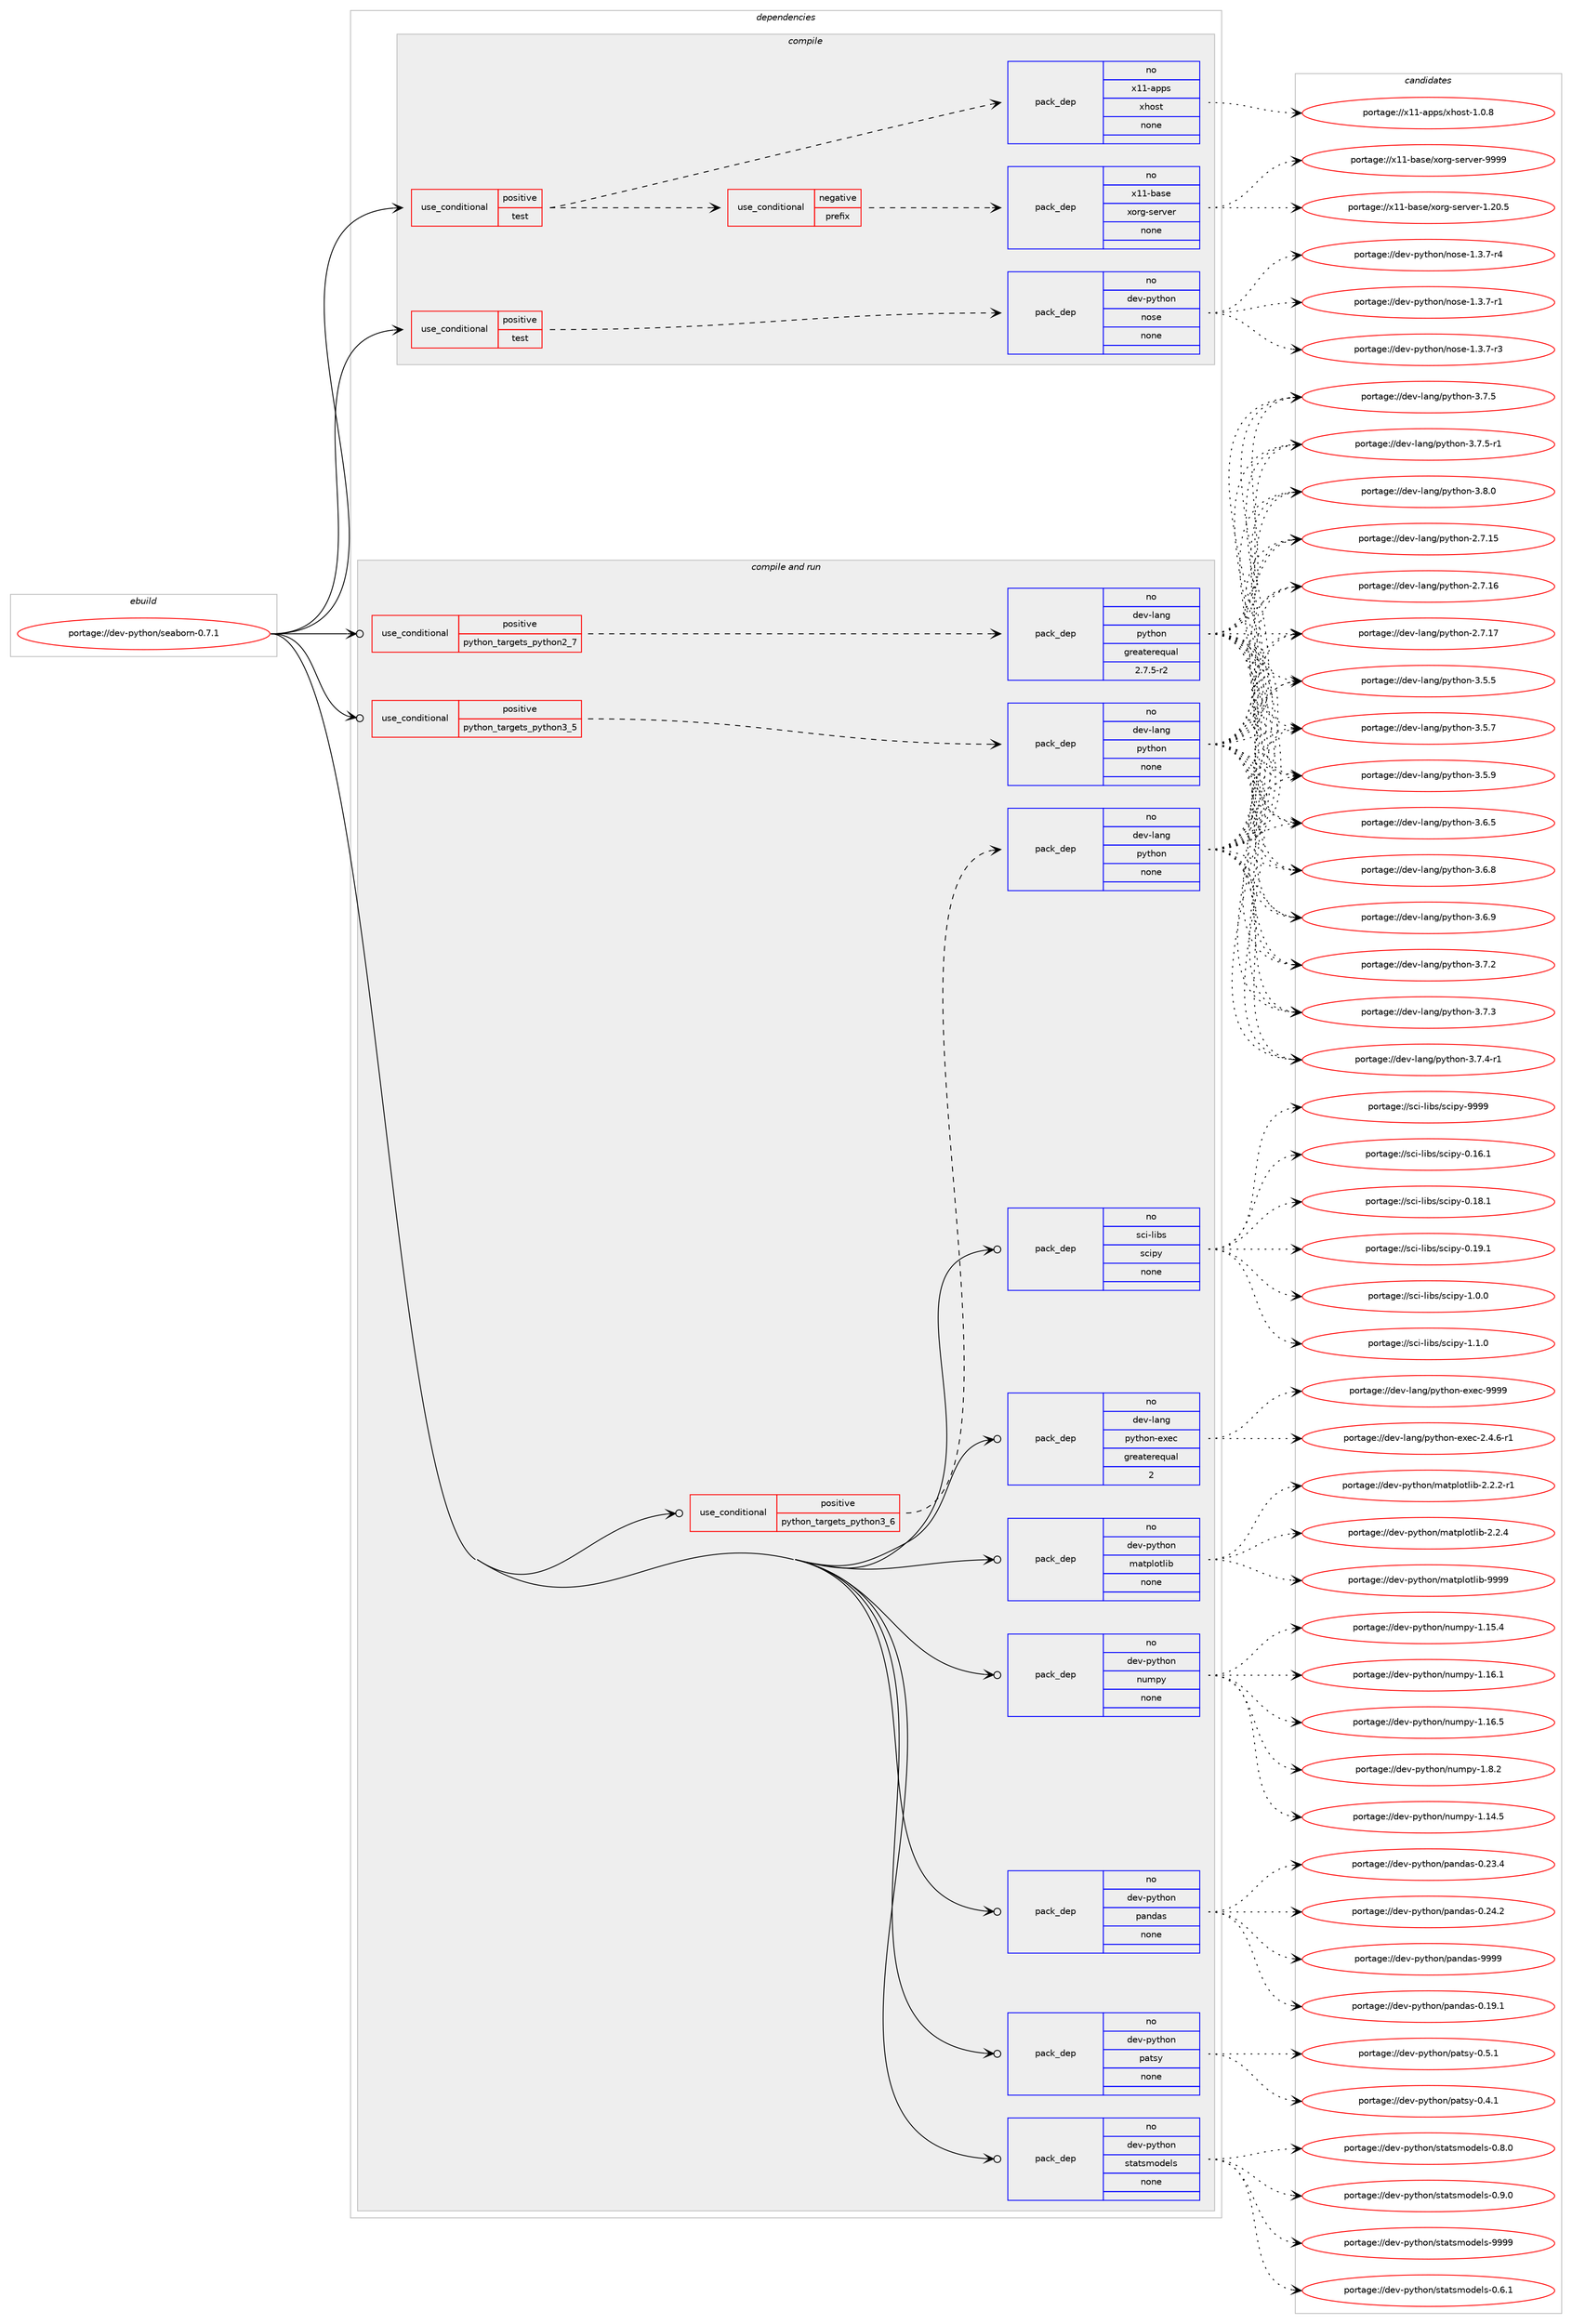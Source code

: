 digraph prolog {

# *************
# Graph options
# *************

newrank=true;
concentrate=true;
compound=true;
graph [rankdir=LR,fontname=Helvetica,fontsize=10,ranksep=1.5];#, ranksep=2.5, nodesep=0.2];
edge  [arrowhead=vee];
node  [fontname=Helvetica,fontsize=10];

# **********
# The ebuild
# **********

subgraph cluster_leftcol {
color=gray;
rank=same;
label=<<i>ebuild</i>>;
id [label="portage://dev-python/seaborn-0.7.1", color=red, width=4, href="../dev-python/seaborn-0.7.1.svg"];
}

# ****************
# The dependencies
# ****************

subgraph cluster_midcol {
color=gray;
label=<<i>dependencies</i>>;
subgraph cluster_compile {
fillcolor="#eeeeee";
style=filled;
label=<<i>compile</i>>;
subgraph cond38408 {
dependency171588 [label=<<TABLE BORDER="0" CELLBORDER="1" CELLSPACING="0" CELLPADDING="4"><TR><TD ROWSPAN="3" CELLPADDING="10">use_conditional</TD></TR><TR><TD>positive</TD></TR><TR><TD>test</TD></TR></TABLE>>, shape=none, color=red];
subgraph cond38409 {
dependency171589 [label=<<TABLE BORDER="0" CELLBORDER="1" CELLSPACING="0" CELLPADDING="4"><TR><TD ROWSPAN="3" CELLPADDING="10">use_conditional</TD></TR><TR><TD>negative</TD></TR><TR><TD>prefix</TD></TR></TABLE>>, shape=none, color=red];
subgraph pack129777 {
dependency171590 [label=<<TABLE BORDER="0" CELLBORDER="1" CELLSPACING="0" CELLPADDING="4" WIDTH="220"><TR><TD ROWSPAN="6" CELLPADDING="30">pack_dep</TD></TR><TR><TD WIDTH="110">no</TD></TR><TR><TD>x11-base</TD></TR><TR><TD>xorg-server</TD></TR><TR><TD>none</TD></TR><TR><TD></TD></TR></TABLE>>, shape=none, color=blue];
}
dependency171589:e -> dependency171590:w [weight=20,style="dashed",arrowhead="vee"];
}
dependency171588:e -> dependency171589:w [weight=20,style="dashed",arrowhead="vee"];
subgraph pack129778 {
dependency171591 [label=<<TABLE BORDER="0" CELLBORDER="1" CELLSPACING="0" CELLPADDING="4" WIDTH="220"><TR><TD ROWSPAN="6" CELLPADDING="30">pack_dep</TD></TR><TR><TD WIDTH="110">no</TD></TR><TR><TD>x11-apps</TD></TR><TR><TD>xhost</TD></TR><TR><TD>none</TD></TR><TR><TD></TD></TR></TABLE>>, shape=none, color=blue];
}
dependency171588:e -> dependency171591:w [weight=20,style="dashed",arrowhead="vee"];
}
id:e -> dependency171588:w [weight=20,style="solid",arrowhead="vee"];
subgraph cond38410 {
dependency171592 [label=<<TABLE BORDER="0" CELLBORDER="1" CELLSPACING="0" CELLPADDING="4"><TR><TD ROWSPAN="3" CELLPADDING="10">use_conditional</TD></TR><TR><TD>positive</TD></TR><TR><TD>test</TD></TR></TABLE>>, shape=none, color=red];
subgraph pack129779 {
dependency171593 [label=<<TABLE BORDER="0" CELLBORDER="1" CELLSPACING="0" CELLPADDING="4" WIDTH="220"><TR><TD ROWSPAN="6" CELLPADDING="30">pack_dep</TD></TR><TR><TD WIDTH="110">no</TD></TR><TR><TD>dev-python</TD></TR><TR><TD>nose</TD></TR><TR><TD>none</TD></TR><TR><TD></TD></TR></TABLE>>, shape=none, color=blue];
}
dependency171592:e -> dependency171593:w [weight=20,style="dashed",arrowhead="vee"];
}
id:e -> dependency171592:w [weight=20,style="solid",arrowhead="vee"];
}
subgraph cluster_compileandrun {
fillcolor="#eeeeee";
style=filled;
label=<<i>compile and run</i>>;
subgraph cond38411 {
dependency171594 [label=<<TABLE BORDER="0" CELLBORDER="1" CELLSPACING="0" CELLPADDING="4"><TR><TD ROWSPAN="3" CELLPADDING="10">use_conditional</TD></TR><TR><TD>positive</TD></TR><TR><TD>python_targets_python2_7</TD></TR></TABLE>>, shape=none, color=red];
subgraph pack129780 {
dependency171595 [label=<<TABLE BORDER="0" CELLBORDER="1" CELLSPACING="0" CELLPADDING="4" WIDTH="220"><TR><TD ROWSPAN="6" CELLPADDING="30">pack_dep</TD></TR><TR><TD WIDTH="110">no</TD></TR><TR><TD>dev-lang</TD></TR><TR><TD>python</TD></TR><TR><TD>greaterequal</TD></TR><TR><TD>2.7.5-r2</TD></TR></TABLE>>, shape=none, color=blue];
}
dependency171594:e -> dependency171595:w [weight=20,style="dashed",arrowhead="vee"];
}
id:e -> dependency171594:w [weight=20,style="solid",arrowhead="odotvee"];
subgraph cond38412 {
dependency171596 [label=<<TABLE BORDER="0" CELLBORDER="1" CELLSPACING="0" CELLPADDING="4"><TR><TD ROWSPAN="3" CELLPADDING="10">use_conditional</TD></TR><TR><TD>positive</TD></TR><TR><TD>python_targets_python3_5</TD></TR></TABLE>>, shape=none, color=red];
subgraph pack129781 {
dependency171597 [label=<<TABLE BORDER="0" CELLBORDER="1" CELLSPACING="0" CELLPADDING="4" WIDTH="220"><TR><TD ROWSPAN="6" CELLPADDING="30">pack_dep</TD></TR><TR><TD WIDTH="110">no</TD></TR><TR><TD>dev-lang</TD></TR><TR><TD>python</TD></TR><TR><TD>none</TD></TR><TR><TD></TD></TR></TABLE>>, shape=none, color=blue];
}
dependency171596:e -> dependency171597:w [weight=20,style="dashed",arrowhead="vee"];
}
id:e -> dependency171596:w [weight=20,style="solid",arrowhead="odotvee"];
subgraph cond38413 {
dependency171598 [label=<<TABLE BORDER="0" CELLBORDER="1" CELLSPACING="0" CELLPADDING="4"><TR><TD ROWSPAN="3" CELLPADDING="10">use_conditional</TD></TR><TR><TD>positive</TD></TR><TR><TD>python_targets_python3_6</TD></TR></TABLE>>, shape=none, color=red];
subgraph pack129782 {
dependency171599 [label=<<TABLE BORDER="0" CELLBORDER="1" CELLSPACING="0" CELLPADDING="4" WIDTH="220"><TR><TD ROWSPAN="6" CELLPADDING="30">pack_dep</TD></TR><TR><TD WIDTH="110">no</TD></TR><TR><TD>dev-lang</TD></TR><TR><TD>python</TD></TR><TR><TD>none</TD></TR><TR><TD></TD></TR></TABLE>>, shape=none, color=blue];
}
dependency171598:e -> dependency171599:w [weight=20,style="dashed",arrowhead="vee"];
}
id:e -> dependency171598:w [weight=20,style="solid",arrowhead="odotvee"];
subgraph pack129783 {
dependency171600 [label=<<TABLE BORDER="0" CELLBORDER="1" CELLSPACING="0" CELLPADDING="4" WIDTH="220"><TR><TD ROWSPAN="6" CELLPADDING="30">pack_dep</TD></TR><TR><TD WIDTH="110">no</TD></TR><TR><TD>dev-lang</TD></TR><TR><TD>python-exec</TD></TR><TR><TD>greaterequal</TD></TR><TR><TD>2</TD></TR></TABLE>>, shape=none, color=blue];
}
id:e -> dependency171600:w [weight=20,style="solid",arrowhead="odotvee"];
subgraph pack129784 {
dependency171601 [label=<<TABLE BORDER="0" CELLBORDER="1" CELLSPACING="0" CELLPADDING="4" WIDTH="220"><TR><TD ROWSPAN="6" CELLPADDING="30">pack_dep</TD></TR><TR><TD WIDTH="110">no</TD></TR><TR><TD>dev-python</TD></TR><TR><TD>matplotlib</TD></TR><TR><TD>none</TD></TR><TR><TD></TD></TR></TABLE>>, shape=none, color=blue];
}
id:e -> dependency171601:w [weight=20,style="solid",arrowhead="odotvee"];
subgraph pack129785 {
dependency171602 [label=<<TABLE BORDER="0" CELLBORDER="1" CELLSPACING="0" CELLPADDING="4" WIDTH="220"><TR><TD ROWSPAN="6" CELLPADDING="30">pack_dep</TD></TR><TR><TD WIDTH="110">no</TD></TR><TR><TD>dev-python</TD></TR><TR><TD>numpy</TD></TR><TR><TD>none</TD></TR><TR><TD></TD></TR></TABLE>>, shape=none, color=blue];
}
id:e -> dependency171602:w [weight=20,style="solid",arrowhead="odotvee"];
subgraph pack129786 {
dependency171603 [label=<<TABLE BORDER="0" CELLBORDER="1" CELLSPACING="0" CELLPADDING="4" WIDTH="220"><TR><TD ROWSPAN="6" CELLPADDING="30">pack_dep</TD></TR><TR><TD WIDTH="110">no</TD></TR><TR><TD>dev-python</TD></TR><TR><TD>pandas</TD></TR><TR><TD>none</TD></TR><TR><TD></TD></TR></TABLE>>, shape=none, color=blue];
}
id:e -> dependency171603:w [weight=20,style="solid",arrowhead="odotvee"];
subgraph pack129787 {
dependency171604 [label=<<TABLE BORDER="0" CELLBORDER="1" CELLSPACING="0" CELLPADDING="4" WIDTH="220"><TR><TD ROWSPAN="6" CELLPADDING="30">pack_dep</TD></TR><TR><TD WIDTH="110">no</TD></TR><TR><TD>dev-python</TD></TR><TR><TD>patsy</TD></TR><TR><TD>none</TD></TR><TR><TD></TD></TR></TABLE>>, shape=none, color=blue];
}
id:e -> dependency171604:w [weight=20,style="solid",arrowhead="odotvee"];
subgraph pack129788 {
dependency171605 [label=<<TABLE BORDER="0" CELLBORDER="1" CELLSPACING="0" CELLPADDING="4" WIDTH="220"><TR><TD ROWSPAN="6" CELLPADDING="30">pack_dep</TD></TR><TR><TD WIDTH="110">no</TD></TR><TR><TD>dev-python</TD></TR><TR><TD>statsmodels</TD></TR><TR><TD>none</TD></TR><TR><TD></TD></TR></TABLE>>, shape=none, color=blue];
}
id:e -> dependency171605:w [weight=20,style="solid",arrowhead="odotvee"];
subgraph pack129789 {
dependency171606 [label=<<TABLE BORDER="0" CELLBORDER="1" CELLSPACING="0" CELLPADDING="4" WIDTH="220"><TR><TD ROWSPAN="6" CELLPADDING="30">pack_dep</TD></TR><TR><TD WIDTH="110">no</TD></TR><TR><TD>sci-libs</TD></TR><TR><TD>scipy</TD></TR><TR><TD>none</TD></TR><TR><TD></TD></TR></TABLE>>, shape=none, color=blue];
}
id:e -> dependency171606:w [weight=20,style="solid",arrowhead="odotvee"];
}
subgraph cluster_run {
fillcolor="#eeeeee";
style=filled;
label=<<i>run</i>>;
}
}

# **************
# The candidates
# **************

subgraph cluster_choices {
rank=same;
color=gray;
label=<<i>candidates</i>>;

subgraph choice129777 {
color=black;
nodesep=1;
choiceportage1204949459897115101471201111141034511510111411810111445494650484653 [label="portage://x11-base/xorg-server-1.20.5", color=red, width=4,href="../x11-base/xorg-server-1.20.5.svg"];
choiceportage120494945989711510147120111114103451151011141181011144557575757 [label="portage://x11-base/xorg-server-9999", color=red, width=4,href="../x11-base/xorg-server-9999.svg"];
dependency171590:e -> choiceportage1204949459897115101471201111141034511510111411810111445494650484653:w [style=dotted,weight="100"];
dependency171590:e -> choiceportage120494945989711510147120111114103451151011141181011144557575757:w [style=dotted,weight="100"];
}
subgraph choice129778 {
color=black;
nodesep=1;
choiceportage1204949459711211211547120104111115116454946484656 [label="portage://x11-apps/xhost-1.0.8", color=red, width=4,href="../x11-apps/xhost-1.0.8.svg"];
dependency171591:e -> choiceportage1204949459711211211547120104111115116454946484656:w [style=dotted,weight="100"];
}
subgraph choice129779 {
color=black;
nodesep=1;
choiceportage10010111845112121116104111110471101111151014549465146554511449 [label="portage://dev-python/nose-1.3.7-r1", color=red, width=4,href="../dev-python/nose-1.3.7-r1.svg"];
choiceportage10010111845112121116104111110471101111151014549465146554511451 [label="portage://dev-python/nose-1.3.7-r3", color=red, width=4,href="../dev-python/nose-1.3.7-r3.svg"];
choiceportage10010111845112121116104111110471101111151014549465146554511452 [label="portage://dev-python/nose-1.3.7-r4", color=red, width=4,href="../dev-python/nose-1.3.7-r4.svg"];
dependency171593:e -> choiceportage10010111845112121116104111110471101111151014549465146554511449:w [style=dotted,weight="100"];
dependency171593:e -> choiceportage10010111845112121116104111110471101111151014549465146554511451:w [style=dotted,weight="100"];
dependency171593:e -> choiceportage10010111845112121116104111110471101111151014549465146554511452:w [style=dotted,weight="100"];
}
subgraph choice129780 {
color=black;
nodesep=1;
choiceportage10010111845108971101034711212111610411111045504655464953 [label="portage://dev-lang/python-2.7.15", color=red, width=4,href="../dev-lang/python-2.7.15.svg"];
choiceportage10010111845108971101034711212111610411111045504655464954 [label="portage://dev-lang/python-2.7.16", color=red, width=4,href="../dev-lang/python-2.7.16.svg"];
choiceportage10010111845108971101034711212111610411111045504655464955 [label="portage://dev-lang/python-2.7.17", color=red, width=4,href="../dev-lang/python-2.7.17.svg"];
choiceportage100101118451089711010347112121116104111110455146534653 [label="portage://dev-lang/python-3.5.5", color=red, width=4,href="../dev-lang/python-3.5.5.svg"];
choiceportage100101118451089711010347112121116104111110455146534655 [label="portage://dev-lang/python-3.5.7", color=red, width=4,href="../dev-lang/python-3.5.7.svg"];
choiceportage100101118451089711010347112121116104111110455146534657 [label="portage://dev-lang/python-3.5.9", color=red, width=4,href="../dev-lang/python-3.5.9.svg"];
choiceportage100101118451089711010347112121116104111110455146544653 [label="portage://dev-lang/python-3.6.5", color=red, width=4,href="../dev-lang/python-3.6.5.svg"];
choiceportage100101118451089711010347112121116104111110455146544656 [label="portage://dev-lang/python-3.6.8", color=red, width=4,href="../dev-lang/python-3.6.8.svg"];
choiceportage100101118451089711010347112121116104111110455146544657 [label="portage://dev-lang/python-3.6.9", color=red, width=4,href="../dev-lang/python-3.6.9.svg"];
choiceportage100101118451089711010347112121116104111110455146554650 [label="portage://dev-lang/python-3.7.2", color=red, width=4,href="../dev-lang/python-3.7.2.svg"];
choiceportage100101118451089711010347112121116104111110455146554651 [label="portage://dev-lang/python-3.7.3", color=red, width=4,href="../dev-lang/python-3.7.3.svg"];
choiceportage1001011184510897110103471121211161041111104551465546524511449 [label="portage://dev-lang/python-3.7.4-r1", color=red, width=4,href="../dev-lang/python-3.7.4-r1.svg"];
choiceportage100101118451089711010347112121116104111110455146554653 [label="portage://dev-lang/python-3.7.5", color=red, width=4,href="../dev-lang/python-3.7.5.svg"];
choiceportage1001011184510897110103471121211161041111104551465546534511449 [label="portage://dev-lang/python-3.7.5-r1", color=red, width=4,href="../dev-lang/python-3.7.5-r1.svg"];
choiceportage100101118451089711010347112121116104111110455146564648 [label="portage://dev-lang/python-3.8.0", color=red, width=4,href="../dev-lang/python-3.8.0.svg"];
dependency171595:e -> choiceportage10010111845108971101034711212111610411111045504655464953:w [style=dotted,weight="100"];
dependency171595:e -> choiceportage10010111845108971101034711212111610411111045504655464954:w [style=dotted,weight="100"];
dependency171595:e -> choiceportage10010111845108971101034711212111610411111045504655464955:w [style=dotted,weight="100"];
dependency171595:e -> choiceportage100101118451089711010347112121116104111110455146534653:w [style=dotted,weight="100"];
dependency171595:e -> choiceportage100101118451089711010347112121116104111110455146534655:w [style=dotted,weight="100"];
dependency171595:e -> choiceportage100101118451089711010347112121116104111110455146534657:w [style=dotted,weight="100"];
dependency171595:e -> choiceportage100101118451089711010347112121116104111110455146544653:w [style=dotted,weight="100"];
dependency171595:e -> choiceportage100101118451089711010347112121116104111110455146544656:w [style=dotted,weight="100"];
dependency171595:e -> choiceportage100101118451089711010347112121116104111110455146544657:w [style=dotted,weight="100"];
dependency171595:e -> choiceportage100101118451089711010347112121116104111110455146554650:w [style=dotted,weight="100"];
dependency171595:e -> choiceportage100101118451089711010347112121116104111110455146554651:w [style=dotted,weight="100"];
dependency171595:e -> choiceportage1001011184510897110103471121211161041111104551465546524511449:w [style=dotted,weight="100"];
dependency171595:e -> choiceportage100101118451089711010347112121116104111110455146554653:w [style=dotted,weight="100"];
dependency171595:e -> choiceportage1001011184510897110103471121211161041111104551465546534511449:w [style=dotted,weight="100"];
dependency171595:e -> choiceportage100101118451089711010347112121116104111110455146564648:w [style=dotted,weight="100"];
}
subgraph choice129781 {
color=black;
nodesep=1;
choiceportage10010111845108971101034711212111610411111045504655464953 [label="portage://dev-lang/python-2.7.15", color=red, width=4,href="../dev-lang/python-2.7.15.svg"];
choiceportage10010111845108971101034711212111610411111045504655464954 [label="portage://dev-lang/python-2.7.16", color=red, width=4,href="../dev-lang/python-2.7.16.svg"];
choiceportage10010111845108971101034711212111610411111045504655464955 [label="portage://dev-lang/python-2.7.17", color=red, width=4,href="../dev-lang/python-2.7.17.svg"];
choiceportage100101118451089711010347112121116104111110455146534653 [label="portage://dev-lang/python-3.5.5", color=red, width=4,href="../dev-lang/python-3.5.5.svg"];
choiceportage100101118451089711010347112121116104111110455146534655 [label="portage://dev-lang/python-3.5.7", color=red, width=4,href="../dev-lang/python-3.5.7.svg"];
choiceportage100101118451089711010347112121116104111110455146534657 [label="portage://dev-lang/python-3.5.9", color=red, width=4,href="../dev-lang/python-3.5.9.svg"];
choiceportage100101118451089711010347112121116104111110455146544653 [label="portage://dev-lang/python-3.6.5", color=red, width=4,href="../dev-lang/python-3.6.5.svg"];
choiceportage100101118451089711010347112121116104111110455146544656 [label="portage://dev-lang/python-3.6.8", color=red, width=4,href="../dev-lang/python-3.6.8.svg"];
choiceportage100101118451089711010347112121116104111110455146544657 [label="portage://dev-lang/python-3.6.9", color=red, width=4,href="../dev-lang/python-3.6.9.svg"];
choiceportage100101118451089711010347112121116104111110455146554650 [label="portage://dev-lang/python-3.7.2", color=red, width=4,href="../dev-lang/python-3.7.2.svg"];
choiceportage100101118451089711010347112121116104111110455146554651 [label="portage://dev-lang/python-3.7.3", color=red, width=4,href="../dev-lang/python-3.7.3.svg"];
choiceportage1001011184510897110103471121211161041111104551465546524511449 [label="portage://dev-lang/python-3.7.4-r1", color=red, width=4,href="../dev-lang/python-3.7.4-r1.svg"];
choiceportage100101118451089711010347112121116104111110455146554653 [label="portage://dev-lang/python-3.7.5", color=red, width=4,href="../dev-lang/python-3.7.5.svg"];
choiceportage1001011184510897110103471121211161041111104551465546534511449 [label="portage://dev-lang/python-3.7.5-r1", color=red, width=4,href="../dev-lang/python-3.7.5-r1.svg"];
choiceportage100101118451089711010347112121116104111110455146564648 [label="portage://dev-lang/python-3.8.0", color=red, width=4,href="../dev-lang/python-3.8.0.svg"];
dependency171597:e -> choiceportage10010111845108971101034711212111610411111045504655464953:w [style=dotted,weight="100"];
dependency171597:e -> choiceportage10010111845108971101034711212111610411111045504655464954:w [style=dotted,weight="100"];
dependency171597:e -> choiceportage10010111845108971101034711212111610411111045504655464955:w [style=dotted,weight="100"];
dependency171597:e -> choiceportage100101118451089711010347112121116104111110455146534653:w [style=dotted,weight="100"];
dependency171597:e -> choiceportage100101118451089711010347112121116104111110455146534655:w [style=dotted,weight="100"];
dependency171597:e -> choiceportage100101118451089711010347112121116104111110455146534657:w [style=dotted,weight="100"];
dependency171597:e -> choiceportage100101118451089711010347112121116104111110455146544653:w [style=dotted,weight="100"];
dependency171597:e -> choiceportage100101118451089711010347112121116104111110455146544656:w [style=dotted,weight="100"];
dependency171597:e -> choiceportage100101118451089711010347112121116104111110455146544657:w [style=dotted,weight="100"];
dependency171597:e -> choiceportage100101118451089711010347112121116104111110455146554650:w [style=dotted,weight="100"];
dependency171597:e -> choiceportage100101118451089711010347112121116104111110455146554651:w [style=dotted,weight="100"];
dependency171597:e -> choiceportage1001011184510897110103471121211161041111104551465546524511449:w [style=dotted,weight="100"];
dependency171597:e -> choiceportage100101118451089711010347112121116104111110455146554653:w [style=dotted,weight="100"];
dependency171597:e -> choiceportage1001011184510897110103471121211161041111104551465546534511449:w [style=dotted,weight="100"];
dependency171597:e -> choiceportage100101118451089711010347112121116104111110455146564648:w [style=dotted,weight="100"];
}
subgraph choice129782 {
color=black;
nodesep=1;
choiceportage10010111845108971101034711212111610411111045504655464953 [label="portage://dev-lang/python-2.7.15", color=red, width=4,href="../dev-lang/python-2.7.15.svg"];
choiceportage10010111845108971101034711212111610411111045504655464954 [label="portage://dev-lang/python-2.7.16", color=red, width=4,href="../dev-lang/python-2.7.16.svg"];
choiceportage10010111845108971101034711212111610411111045504655464955 [label="portage://dev-lang/python-2.7.17", color=red, width=4,href="../dev-lang/python-2.7.17.svg"];
choiceportage100101118451089711010347112121116104111110455146534653 [label="portage://dev-lang/python-3.5.5", color=red, width=4,href="../dev-lang/python-3.5.5.svg"];
choiceportage100101118451089711010347112121116104111110455146534655 [label="portage://dev-lang/python-3.5.7", color=red, width=4,href="../dev-lang/python-3.5.7.svg"];
choiceportage100101118451089711010347112121116104111110455146534657 [label="portage://dev-lang/python-3.5.9", color=red, width=4,href="../dev-lang/python-3.5.9.svg"];
choiceportage100101118451089711010347112121116104111110455146544653 [label="portage://dev-lang/python-3.6.5", color=red, width=4,href="../dev-lang/python-3.6.5.svg"];
choiceportage100101118451089711010347112121116104111110455146544656 [label="portage://dev-lang/python-3.6.8", color=red, width=4,href="../dev-lang/python-3.6.8.svg"];
choiceportage100101118451089711010347112121116104111110455146544657 [label="portage://dev-lang/python-3.6.9", color=red, width=4,href="../dev-lang/python-3.6.9.svg"];
choiceportage100101118451089711010347112121116104111110455146554650 [label="portage://dev-lang/python-3.7.2", color=red, width=4,href="../dev-lang/python-3.7.2.svg"];
choiceportage100101118451089711010347112121116104111110455146554651 [label="portage://dev-lang/python-3.7.3", color=red, width=4,href="../dev-lang/python-3.7.3.svg"];
choiceportage1001011184510897110103471121211161041111104551465546524511449 [label="portage://dev-lang/python-3.7.4-r1", color=red, width=4,href="../dev-lang/python-3.7.4-r1.svg"];
choiceportage100101118451089711010347112121116104111110455146554653 [label="portage://dev-lang/python-3.7.5", color=red, width=4,href="../dev-lang/python-3.7.5.svg"];
choiceportage1001011184510897110103471121211161041111104551465546534511449 [label="portage://dev-lang/python-3.7.5-r1", color=red, width=4,href="../dev-lang/python-3.7.5-r1.svg"];
choiceportage100101118451089711010347112121116104111110455146564648 [label="portage://dev-lang/python-3.8.0", color=red, width=4,href="../dev-lang/python-3.8.0.svg"];
dependency171599:e -> choiceportage10010111845108971101034711212111610411111045504655464953:w [style=dotted,weight="100"];
dependency171599:e -> choiceportage10010111845108971101034711212111610411111045504655464954:w [style=dotted,weight="100"];
dependency171599:e -> choiceportage10010111845108971101034711212111610411111045504655464955:w [style=dotted,weight="100"];
dependency171599:e -> choiceportage100101118451089711010347112121116104111110455146534653:w [style=dotted,weight="100"];
dependency171599:e -> choiceportage100101118451089711010347112121116104111110455146534655:w [style=dotted,weight="100"];
dependency171599:e -> choiceportage100101118451089711010347112121116104111110455146534657:w [style=dotted,weight="100"];
dependency171599:e -> choiceportage100101118451089711010347112121116104111110455146544653:w [style=dotted,weight="100"];
dependency171599:e -> choiceportage100101118451089711010347112121116104111110455146544656:w [style=dotted,weight="100"];
dependency171599:e -> choiceportage100101118451089711010347112121116104111110455146544657:w [style=dotted,weight="100"];
dependency171599:e -> choiceportage100101118451089711010347112121116104111110455146554650:w [style=dotted,weight="100"];
dependency171599:e -> choiceportage100101118451089711010347112121116104111110455146554651:w [style=dotted,weight="100"];
dependency171599:e -> choiceportage1001011184510897110103471121211161041111104551465546524511449:w [style=dotted,weight="100"];
dependency171599:e -> choiceportage100101118451089711010347112121116104111110455146554653:w [style=dotted,weight="100"];
dependency171599:e -> choiceportage1001011184510897110103471121211161041111104551465546534511449:w [style=dotted,weight="100"];
dependency171599:e -> choiceportage100101118451089711010347112121116104111110455146564648:w [style=dotted,weight="100"];
}
subgraph choice129783 {
color=black;
nodesep=1;
choiceportage10010111845108971101034711212111610411111045101120101994550465246544511449 [label="portage://dev-lang/python-exec-2.4.6-r1", color=red, width=4,href="../dev-lang/python-exec-2.4.6-r1.svg"];
choiceportage10010111845108971101034711212111610411111045101120101994557575757 [label="portage://dev-lang/python-exec-9999", color=red, width=4,href="../dev-lang/python-exec-9999.svg"];
dependency171600:e -> choiceportage10010111845108971101034711212111610411111045101120101994550465246544511449:w [style=dotted,weight="100"];
dependency171600:e -> choiceportage10010111845108971101034711212111610411111045101120101994557575757:w [style=dotted,weight="100"];
}
subgraph choice129784 {
color=black;
nodesep=1;
choiceportage100101118451121211161041111104710997116112108111116108105984550465046504511449 [label="portage://dev-python/matplotlib-2.2.2-r1", color=red, width=4,href="../dev-python/matplotlib-2.2.2-r1.svg"];
choiceportage10010111845112121116104111110471099711611210811111610810598455046504652 [label="portage://dev-python/matplotlib-2.2.4", color=red, width=4,href="../dev-python/matplotlib-2.2.4.svg"];
choiceportage100101118451121211161041111104710997116112108111116108105984557575757 [label="portage://dev-python/matplotlib-9999", color=red, width=4,href="../dev-python/matplotlib-9999.svg"];
dependency171601:e -> choiceportage100101118451121211161041111104710997116112108111116108105984550465046504511449:w [style=dotted,weight="100"];
dependency171601:e -> choiceportage10010111845112121116104111110471099711611210811111610810598455046504652:w [style=dotted,weight="100"];
dependency171601:e -> choiceportage100101118451121211161041111104710997116112108111116108105984557575757:w [style=dotted,weight="100"];
}
subgraph choice129785 {
color=black;
nodesep=1;
choiceportage100101118451121211161041111104711011710911212145494649524653 [label="portage://dev-python/numpy-1.14.5", color=red, width=4,href="../dev-python/numpy-1.14.5.svg"];
choiceportage100101118451121211161041111104711011710911212145494649534652 [label="portage://dev-python/numpy-1.15.4", color=red, width=4,href="../dev-python/numpy-1.15.4.svg"];
choiceportage100101118451121211161041111104711011710911212145494649544649 [label="portage://dev-python/numpy-1.16.1", color=red, width=4,href="../dev-python/numpy-1.16.1.svg"];
choiceportage100101118451121211161041111104711011710911212145494649544653 [label="portage://dev-python/numpy-1.16.5", color=red, width=4,href="../dev-python/numpy-1.16.5.svg"];
choiceportage1001011184511212111610411111047110117109112121454946564650 [label="portage://dev-python/numpy-1.8.2", color=red, width=4,href="../dev-python/numpy-1.8.2.svg"];
dependency171602:e -> choiceportage100101118451121211161041111104711011710911212145494649524653:w [style=dotted,weight="100"];
dependency171602:e -> choiceportage100101118451121211161041111104711011710911212145494649534652:w [style=dotted,weight="100"];
dependency171602:e -> choiceportage100101118451121211161041111104711011710911212145494649544649:w [style=dotted,weight="100"];
dependency171602:e -> choiceportage100101118451121211161041111104711011710911212145494649544653:w [style=dotted,weight="100"];
dependency171602:e -> choiceportage1001011184511212111610411111047110117109112121454946564650:w [style=dotted,weight="100"];
}
subgraph choice129786 {
color=black;
nodesep=1;
choiceportage1001011184511212111610411111047112971101009711545484649574649 [label="portage://dev-python/pandas-0.19.1", color=red, width=4,href="../dev-python/pandas-0.19.1.svg"];
choiceportage1001011184511212111610411111047112971101009711545484650514652 [label="portage://dev-python/pandas-0.23.4", color=red, width=4,href="../dev-python/pandas-0.23.4.svg"];
choiceportage1001011184511212111610411111047112971101009711545484650524650 [label="portage://dev-python/pandas-0.24.2", color=red, width=4,href="../dev-python/pandas-0.24.2.svg"];
choiceportage100101118451121211161041111104711297110100971154557575757 [label="portage://dev-python/pandas-9999", color=red, width=4,href="../dev-python/pandas-9999.svg"];
dependency171603:e -> choiceportage1001011184511212111610411111047112971101009711545484649574649:w [style=dotted,weight="100"];
dependency171603:e -> choiceportage1001011184511212111610411111047112971101009711545484650514652:w [style=dotted,weight="100"];
dependency171603:e -> choiceportage1001011184511212111610411111047112971101009711545484650524650:w [style=dotted,weight="100"];
dependency171603:e -> choiceportage100101118451121211161041111104711297110100971154557575757:w [style=dotted,weight="100"];
}
subgraph choice129787 {
color=black;
nodesep=1;
choiceportage100101118451121211161041111104711297116115121454846524649 [label="portage://dev-python/patsy-0.4.1", color=red, width=4,href="../dev-python/patsy-0.4.1.svg"];
choiceportage100101118451121211161041111104711297116115121454846534649 [label="portage://dev-python/patsy-0.5.1", color=red, width=4,href="../dev-python/patsy-0.5.1.svg"];
dependency171604:e -> choiceportage100101118451121211161041111104711297116115121454846524649:w [style=dotted,weight="100"];
dependency171604:e -> choiceportage100101118451121211161041111104711297116115121454846534649:w [style=dotted,weight="100"];
}
subgraph choice129788 {
color=black;
nodesep=1;
choiceportage100101118451121211161041111104711511697116115109111100101108115454846544649 [label="portage://dev-python/statsmodels-0.6.1", color=red, width=4,href="../dev-python/statsmodels-0.6.1.svg"];
choiceportage100101118451121211161041111104711511697116115109111100101108115454846564648 [label="portage://dev-python/statsmodels-0.8.0", color=red, width=4,href="../dev-python/statsmodels-0.8.0.svg"];
choiceportage100101118451121211161041111104711511697116115109111100101108115454846574648 [label="portage://dev-python/statsmodels-0.9.0", color=red, width=4,href="../dev-python/statsmodels-0.9.0.svg"];
choiceportage1001011184511212111610411111047115116971161151091111001011081154557575757 [label="portage://dev-python/statsmodels-9999", color=red, width=4,href="../dev-python/statsmodels-9999.svg"];
dependency171605:e -> choiceportage100101118451121211161041111104711511697116115109111100101108115454846544649:w [style=dotted,weight="100"];
dependency171605:e -> choiceportage100101118451121211161041111104711511697116115109111100101108115454846564648:w [style=dotted,weight="100"];
dependency171605:e -> choiceportage100101118451121211161041111104711511697116115109111100101108115454846574648:w [style=dotted,weight="100"];
dependency171605:e -> choiceportage1001011184511212111610411111047115116971161151091111001011081154557575757:w [style=dotted,weight="100"];
}
subgraph choice129789 {
color=black;
nodesep=1;
choiceportage115991054510810598115471159910511212145484649544649 [label="portage://sci-libs/scipy-0.16.1", color=red, width=4,href="../sci-libs/scipy-0.16.1.svg"];
choiceportage115991054510810598115471159910511212145484649564649 [label="portage://sci-libs/scipy-0.18.1", color=red, width=4,href="../sci-libs/scipy-0.18.1.svg"];
choiceportage115991054510810598115471159910511212145484649574649 [label="portage://sci-libs/scipy-0.19.1", color=red, width=4,href="../sci-libs/scipy-0.19.1.svg"];
choiceportage1159910545108105981154711599105112121454946484648 [label="portage://sci-libs/scipy-1.0.0", color=red, width=4,href="../sci-libs/scipy-1.0.0.svg"];
choiceportage1159910545108105981154711599105112121454946494648 [label="portage://sci-libs/scipy-1.1.0", color=red, width=4,href="../sci-libs/scipy-1.1.0.svg"];
choiceportage11599105451081059811547115991051121214557575757 [label="portage://sci-libs/scipy-9999", color=red, width=4,href="../sci-libs/scipy-9999.svg"];
dependency171606:e -> choiceportage115991054510810598115471159910511212145484649544649:w [style=dotted,weight="100"];
dependency171606:e -> choiceportage115991054510810598115471159910511212145484649564649:w [style=dotted,weight="100"];
dependency171606:e -> choiceportage115991054510810598115471159910511212145484649574649:w [style=dotted,weight="100"];
dependency171606:e -> choiceportage1159910545108105981154711599105112121454946484648:w [style=dotted,weight="100"];
dependency171606:e -> choiceportage1159910545108105981154711599105112121454946494648:w [style=dotted,weight="100"];
dependency171606:e -> choiceportage11599105451081059811547115991051121214557575757:w [style=dotted,weight="100"];
}
}

}
